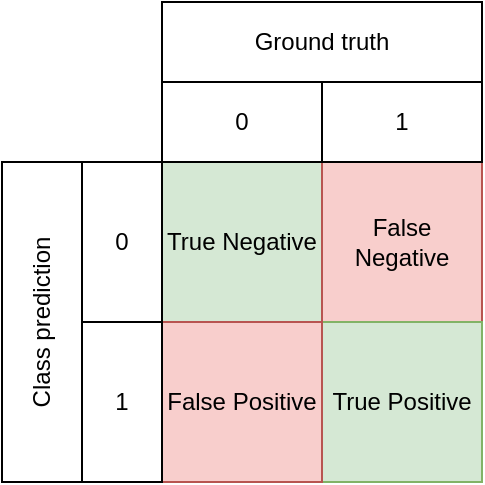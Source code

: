 <mxfile version="14.9.6" type="device"><diagram id="Zd_a3Mi-ibGoPUcCc61z" name="Pagina-1"><mxGraphModel dx="569" dy="338" grid="1" gridSize="10" guides="1" tooltips="1" connect="1" arrows="1" fold="1" page="1" pageScale="1" pageWidth="1169" pageHeight="827" math="0" shadow="0"><root><mxCell id="0"/><mxCell id="1" parent="0"/><mxCell id="Ss_8Ahjp_nGdN-92gi_P-22" value="Class prediction" style="rounded=0;whiteSpace=wrap;html=1;shadow=0;horizontal=0;" vertex="1" parent="1"><mxGeometry x="200" y="240" width="40" height="160" as="geometry"/></mxCell><mxCell id="Ss_8Ahjp_nGdN-92gi_P-23" value="Ground truth" style="rounded=0;whiteSpace=wrap;html=1;shadow=0;horizontal=1;rotation=0;" vertex="1" parent="1"><mxGeometry x="280" y="160" width="160" height="40" as="geometry"/></mxCell><mxCell id="Ss_8Ahjp_nGdN-92gi_P-24" value="True Negative" style="rounded=0;whiteSpace=wrap;html=1;shadow=0;fillColor=#d5e8d4;strokeColor=#82b366;" vertex="1" parent="1"><mxGeometry x="280" y="240" width="80" height="80" as="geometry"/></mxCell><mxCell id="Ss_8Ahjp_nGdN-92gi_P-25" value="False Negative" style="rounded=0;whiteSpace=wrap;html=1;shadow=0;fillColor=#f8cecc;strokeColor=#b85450;" vertex="1" parent="1"><mxGeometry x="360" y="240" width="80" height="80" as="geometry"/></mxCell><mxCell id="Ss_8Ahjp_nGdN-92gi_P-26" value="True Positive" style="rounded=0;whiteSpace=wrap;html=1;shadow=0;fillColor=#d5e8d4;strokeColor=#82b366;" vertex="1" parent="1"><mxGeometry x="360" y="320" width="80" height="80" as="geometry"/></mxCell><mxCell id="Ss_8Ahjp_nGdN-92gi_P-27" value="False Positive" style="rounded=0;whiteSpace=wrap;html=1;shadow=0;fillColor=#f8cecc;strokeColor=#b85450;" vertex="1" parent="1"><mxGeometry x="280" y="320" width="80" height="80" as="geometry"/></mxCell><mxCell id="Ss_8Ahjp_nGdN-92gi_P-28" value="0" style="rounded=0;whiteSpace=wrap;html=1;shadow=0;" vertex="1" parent="1"><mxGeometry x="240" y="240" width="40" height="80" as="geometry"/></mxCell><mxCell id="Ss_8Ahjp_nGdN-92gi_P-29" value="1" style="rounded=0;whiteSpace=wrap;html=1;shadow=0;" vertex="1" parent="1"><mxGeometry x="240" y="320" width="40" height="80" as="geometry"/></mxCell><mxCell id="Ss_8Ahjp_nGdN-92gi_P-30" value="0" style="rounded=0;whiteSpace=wrap;html=1;shadow=0;" vertex="1" parent="1"><mxGeometry x="280" y="200" width="80" height="40" as="geometry"/></mxCell><mxCell id="Ss_8Ahjp_nGdN-92gi_P-31" value="1" style="rounded=0;whiteSpace=wrap;html=1;shadow=0;" vertex="1" parent="1"><mxGeometry x="360" y="200" width="80" height="40" as="geometry"/></mxCell></root></mxGraphModel></diagram></mxfile>